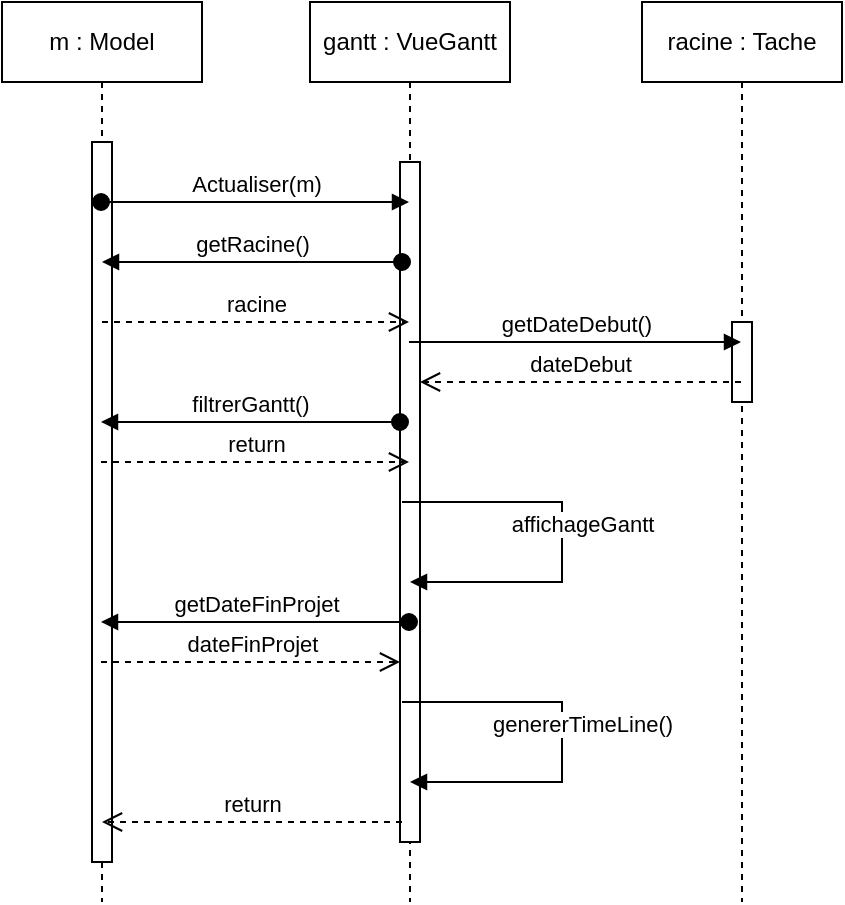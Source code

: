 <mxfile version="22.1.18" type="device">
  <diagram name="Page-1" id="XEx9_Vhjdi86D14qpd9-">
    <mxGraphModel dx="880" dy="434" grid="1" gridSize="10" guides="1" tooltips="1" connect="1" arrows="1" fold="1" page="1" pageScale="1" pageWidth="827" pageHeight="1169" math="0" shadow="0">
      <root>
        <mxCell id="0" />
        <mxCell id="1" parent="0" />
        <mxCell id="lsmuTyIdVju1ZgstYtIc-1" value="m : Model" style="shape=umlLifeline;perimeter=lifelinePerimeter;whiteSpace=wrap;html=1;container=1;dropTarget=0;collapsible=0;recursiveResize=0;outlineConnect=0;portConstraint=eastwest;newEdgeStyle={&quot;curved&quot;:0,&quot;rounded&quot;:0};" vertex="1" parent="1">
          <mxGeometry x="160" y="40" width="100" height="450" as="geometry" />
        </mxCell>
        <mxCell id="lsmuTyIdVju1ZgstYtIc-3" value="" style="html=1;points=[[0,0,0,0,5],[0,1,0,0,-5],[1,0,0,0,5],[1,1,0,0,-5]];perimeter=orthogonalPerimeter;outlineConnect=0;targetShapes=umlLifeline;portConstraint=eastwest;newEdgeStyle={&quot;curved&quot;:0,&quot;rounded&quot;:0};" vertex="1" parent="lsmuTyIdVju1ZgstYtIc-1">
          <mxGeometry x="45" y="70" width="10" height="360" as="geometry" />
        </mxCell>
        <mxCell id="lsmuTyIdVju1ZgstYtIc-2" value="gantt : VueGantt" style="shape=umlLifeline;perimeter=lifelinePerimeter;whiteSpace=wrap;html=1;container=1;dropTarget=0;collapsible=0;recursiveResize=0;outlineConnect=0;portConstraint=eastwest;newEdgeStyle={&quot;curved&quot;:0,&quot;rounded&quot;:0};" vertex="1" parent="1">
          <mxGeometry x="314" y="40" width="100" height="450" as="geometry" />
        </mxCell>
        <mxCell id="lsmuTyIdVju1ZgstYtIc-4" value="" style="html=1;points=[[0,0,0,0,5],[0,1,0,0,-5],[1,0,0,0,5],[1,1,0,0,-5]];perimeter=orthogonalPerimeter;outlineConnect=0;targetShapes=umlLifeline;portConstraint=eastwest;newEdgeStyle={&quot;curved&quot;:0,&quot;rounded&quot;:0};" vertex="1" parent="lsmuTyIdVju1ZgstYtIc-2">
          <mxGeometry x="45" y="80" width="10" height="340" as="geometry" />
        </mxCell>
        <mxCell id="lsmuTyIdVju1ZgstYtIc-5" value="Actualiser(m)" style="html=1;verticalAlign=bottom;startArrow=oval;startFill=1;endArrow=block;startSize=8;curved=0;rounded=0;" edge="1" parent="1">
          <mxGeometry width="60" relative="1" as="geometry">
            <mxPoint x="209.5" y="140" as="sourcePoint" />
            <mxPoint x="363.5" y="140" as="targetPoint" />
          </mxGeometry>
        </mxCell>
        <mxCell id="lsmuTyIdVju1ZgstYtIc-6" value="racine : Tache" style="shape=umlLifeline;perimeter=lifelinePerimeter;whiteSpace=wrap;html=1;container=1;dropTarget=0;collapsible=0;recursiveResize=0;outlineConnect=0;portConstraint=eastwest;newEdgeStyle={&quot;curved&quot;:0,&quot;rounded&quot;:0};" vertex="1" parent="1">
          <mxGeometry x="480" y="40" width="100" height="450" as="geometry" />
        </mxCell>
        <mxCell id="lsmuTyIdVju1ZgstYtIc-7" value="" style="html=1;points=[[0,0,0,0,5],[0,1,0,0,-5],[1,0,0,0,5],[1,1,0,0,-5]];perimeter=orthogonalPerimeter;outlineConnect=0;targetShapes=umlLifeline;portConstraint=eastwest;newEdgeStyle={&quot;curved&quot;:0,&quot;rounded&quot;:0};" vertex="1" parent="lsmuTyIdVju1ZgstYtIc-6">
          <mxGeometry x="45" y="160" width="10" height="40" as="geometry" />
        </mxCell>
        <mxCell id="lsmuTyIdVju1ZgstYtIc-10" value="getRacine()" style="html=1;verticalAlign=bottom;startArrow=oval;startFill=1;endArrow=block;startSize=8;curved=0;rounded=0;" edge="1" parent="1" target="lsmuTyIdVju1ZgstYtIc-1">
          <mxGeometry width="60" relative="1" as="geometry">
            <mxPoint x="360" y="170" as="sourcePoint" />
            <mxPoint x="310" y="170" as="targetPoint" />
          </mxGeometry>
        </mxCell>
        <mxCell id="lsmuTyIdVju1ZgstYtIc-11" value="racine" style="html=1;verticalAlign=bottom;endArrow=open;dashed=1;endSize=8;curved=0;rounded=0;" edge="1" parent="1" target="lsmuTyIdVju1ZgstYtIc-2">
          <mxGeometry relative="1" as="geometry">
            <mxPoint x="210" y="200" as="sourcePoint" />
            <mxPoint x="289.5" y="200" as="targetPoint" />
          </mxGeometry>
        </mxCell>
        <mxCell id="lsmuTyIdVju1ZgstYtIc-12" value="getDateDebut()" style="html=1;verticalAlign=bottom;endArrow=block;curved=0;rounded=0;" edge="1" parent="1">
          <mxGeometry width="80" relative="1" as="geometry">
            <mxPoint x="363.5" y="210" as="sourcePoint" />
            <mxPoint x="529.5" y="210" as="targetPoint" />
          </mxGeometry>
        </mxCell>
        <mxCell id="lsmuTyIdVju1ZgstYtIc-13" value="dateDebut" style="html=1;verticalAlign=bottom;endArrow=open;dashed=1;endSize=8;curved=0;rounded=0;" edge="1" parent="1">
          <mxGeometry relative="1" as="geometry">
            <mxPoint x="529.5" y="230" as="sourcePoint" />
            <mxPoint x="369" y="230" as="targetPoint" />
          </mxGeometry>
        </mxCell>
        <mxCell id="lsmuTyIdVju1ZgstYtIc-14" value="filtrerGantt()" style="html=1;verticalAlign=bottom;startArrow=oval;startFill=1;endArrow=block;startSize=8;curved=0;rounded=0;" edge="1" parent="1">
          <mxGeometry width="60" relative="1" as="geometry">
            <mxPoint x="359" y="250" as="sourcePoint" />
            <mxPoint x="209.5" y="250" as="targetPoint" />
          </mxGeometry>
        </mxCell>
        <mxCell id="lsmuTyIdVju1ZgstYtIc-15" value="return" style="html=1;verticalAlign=bottom;endArrow=open;dashed=1;endSize=8;curved=0;rounded=0;" edge="1" parent="1">
          <mxGeometry relative="1" as="geometry">
            <mxPoint x="209.5" y="270" as="sourcePoint" />
            <mxPoint x="363.5" y="270" as="targetPoint" />
          </mxGeometry>
        </mxCell>
        <mxCell id="lsmuTyIdVju1ZgstYtIc-18" value="affichageGantt" style="html=1;verticalAlign=bottom;endArrow=block;curved=0;rounded=0;" edge="1" parent="1" target="lsmuTyIdVju1ZgstYtIc-2">
          <mxGeometry x="0.018" y="10" width="80" relative="1" as="geometry">
            <mxPoint x="360" y="290" as="sourcePoint" />
            <mxPoint x="440" y="360" as="targetPoint" />
            <Array as="points">
              <mxPoint x="440" y="290" />
              <mxPoint x="440" y="330" />
            </Array>
            <mxPoint as="offset" />
          </mxGeometry>
        </mxCell>
        <mxCell id="lsmuTyIdVju1ZgstYtIc-19" value="getDateFinProjet" style="html=1;verticalAlign=bottom;startArrow=oval;startFill=1;endArrow=block;startSize=8;curved=0;rounded=0;" edge="1" parent="1">
          <mxGeometry width="60" relative="1" as="geometry">
            <mxPoint x="363.5" y="350" as="sourcePoint" />
            <mxPoint x="209.5" y="350" as="targetPoint" />
          </mxGeometry>
        </mxCell>
        <mxCell id="lsmuTyIdVju1ZgstYtIc-20" value="dateFinProjet" style="html=1;verticalAlign=bottom;endArrow=open;dashed=1;endSize=8;curved=0;rounded=0;entryX=0;entryY=1;entryDx=0;entryDy=-5;entryPerimeter=0;" edge="1" parent="1">
          <mxGeometry relative="1" as="geometry">
            <mxPoint x="209.5" y="370" as="sourcePoint" />
            <mxPoint x="359" y="370" as="targetPoint" />
          </mxGeometry>
        </mxCell>
        <mxCell id="lsmuTyIdVju1ZgstYtIc-23" value="genererTimeLine()" style="html=1;verticalAlign=bottom;endArrow=block;curved=0;rounded=0;" edge="1" parent="1">
          <mxGeometry x="0.018" y="10" width="80" relative="1" as="geometry">
            <mxPoint x="360" y="390" as="sourcePoint" />
            <mxPoint x="364" y="430" as="targetPoint" />
            <Array as="points">
              <mxPoint x="440" y="390" />
              <mxPoint x="440" y="430" />
            </Array>
            <mxPoint as="offset" />
          </mxGeometry>
        </mxCell>
        <mxCell id="lsmuTyIdVju1ZgstYtIc-25" value="return" style="html=1;verticalAlign=bottom;endArrow=open;dashed=1;endSize=8;curved=0;rounded=0;" edge="1" parent="1" target="lsmuTyIdVju1ZgstYtIc-1">
          <mxGeometry relative="1" as="geometry">
            <mxPoint x="360" y="450" as="sourcePoint" />
            <mxPoint x="280" y="450" as="targetPoint" />
          </mxGeometry>
        </mxCell>
      </root>
    </mxGraphModel>
  </diagram>
</mxfile>
